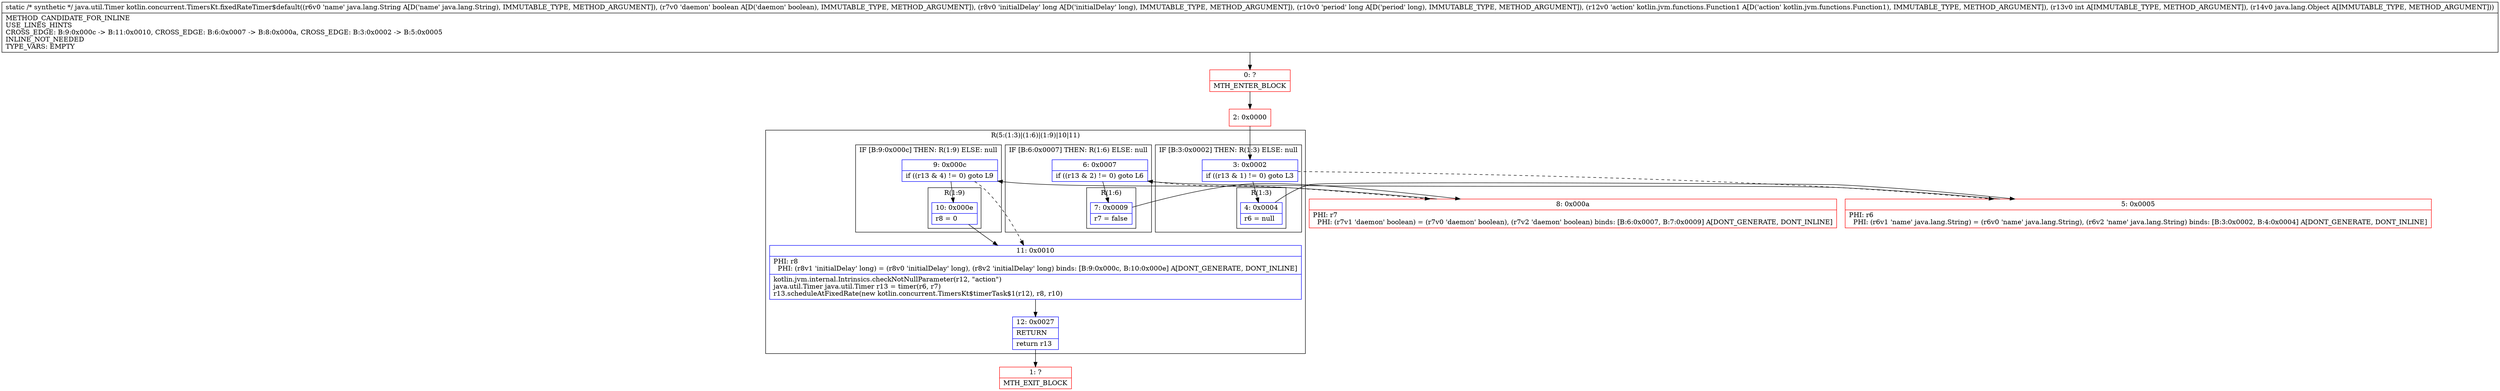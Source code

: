 digraph "CFG forkotlin.concurrent.TimersKt.fixedRateTimer$default(Ljava\/lang\/String;ZJJLkotlin\/jvm\/functions\/Function1;ILjava\/lang\/Object;)Ljava\/util\/Timer;" {
subgraph cluster_Region_1255803333 {
label = "R(5:(1:3)|(1:6)|(1:9)|10|11)";
node [shape=record,color=blue];
subgraph cluster_IfRegion_697584190 {
label = "IF [B:3:0x0002] THEN: R(1:3) ELSE: null";
node [shape=record,color=blue];
Node_3 [shape=record,label="{3\:\ 0x0002|if ((r13 & 1) != 0) goto L3\l}"];
subgraph cluster_Region_33404680 {
label = "R(1:3)";
node [shape=record,color=blue];
Node_4 [shape=record,label="{4\:\ 0x0004|r6 = null\l}"];
}
}
subgraph cluster_IfRegion_1486940267 {
label = "IF [B:6:0x0007] THEN: R(1:6) ELSE: null";
node [shape=record,color=blue];
Node_6 [shape=record,label="{6\:\ 0x0007|if ((r13 & 2) != 0) goto L6\l}"];
subgraph cluster_Region_1656520783 {
label = "R(1:6)";
node [shape=record,color=blue];
Node_7 [shape=record,label="{7\:\ 0x0009|r7 = false\l}"];
}
}
subgraph cluster_IfRegion_1777529756 {
label = "IF [B:9:0x000c] THEN: R(1:9) ELSE: null";
node [shape=record,color=blue];
Node_9 [shape=record,label="{9\:\ 0x000c|if ((r13 & 4) != 0) goto L9\l}"];
subgraph cluster_Region_89873501 {
label = "R(1:9)";
node [shape=record,color=blue];
Node_10 [shape=record,label="{10\:\ 0x000e|r8 = 0\l}"];
}
}
Node_11 [shape=record,label="{11\:\ 0x0010|PHI: r8 \l  PHI: (r8v1 'initialDelay' long) = (r8v0 'initialDelay' long), (r8v2 'initialDelay' long) binds: [B:9:0x000c, B:10:0x000e] A[DONT_GENERATE, DONT_INLINE]\l|kotlin.jvm.internal.Intrinsics.checkNotNullParameter(r12, \"action\")\ljava.util.Timer java.util.Timer r13 = timer(r6, r7)\lr13.scheduleAtFixedRate(new kotlin.concurrent.TimersKt$timerTask$1(r12), r8, r10)\l}"];
Node_12 [shape=record,label="{12\:\ 0x0027|RETURN\l|return r13\l}"];
}
Node_0 [shape=record,color=red,label="{0\:\ ?|MTH_ENTER_BLOCK\l}"];
Node_2 [shape=record,color=red,label="{2\:\ 0x0000}"];
Node_5 [shape=record,color=red,label="{5\:\ 0x0005|PHI: r6 \l  PHI: (r6v1 'name' java.lang.String) = (r6v0 'name' java.lang.String), (r6v2 'name' java.lang.String) binds: [B:3:0x0002, B:4:0x0004] A[DONT_GENERATE, DONT_INLINE]\l}"];
Node_8 [shape=record,color=red,label="{8\:\ 0x000a|PHI: r7 \l  PHI: (r7v1 'daemon' boolean) = (r7v0 'daemon' boolean), (r7v2 'daemon' boolean) binds: [B:6:0x0007, B:7:0x0009] A[DONT_GENERATE, DONT_INLINE]\l}"];
Node_1 [shape=record,color=red,label="{1\:\ ?|MTH_EXIT_BLOCK\l}"];
MethodNode[shape=record,label="{static \/* synthetic *\/ java.util.Timer kotlin.concurrent.TimersKt.fixedRateTimer$default((r6v0 'name' java.lang.String A[D('name' java.lang.String), IMMUTABLE_TYPE, METHOD_ARGUMENT]), (r7v0 'daemon' boolean A[D('daemon' boolean), IMMUTABLE_TYPE, METHOD_ARGUMENT]), (r8v0 'initialDelay' long A[D('initialDelay' long), IMMUTABLE_TYPE, METHOD_ARGUMENT]), (r10v0 'period' long A[D('period' long), IMMUTABLE_TYPE, METHOD_ARGUMENT]), (r12v0 'action' kotlin.jvm.functions.Function1 A[D('action' kotlin.jvm.functions.Function1), IMMUTABLE_TYPE, METHOD_ARGUMENT]), (r13v0 int A[IMMUTABLE_TYPE, METHOD_ARGUMENT]), (r14v0 java.lang.Object A[IMMUTABLE_TYPE, METHOD_ARGUMENT]))  | METHOD_CANDIDATE_FOR_INLINE\lUSE_LINES_HINTS\lCROSS_EDGE: B:9:0x000c \-\> B:11:0x0010, CROSS_EDGE: B:6:0x0007 \-\> B:8:0x000a, CROSS_EDGE: B:3:0x0002 \-\> B:5:0x0005\lINLINE_NOT_NEEDED\lTYPE_VARS: EMPTY\l}"];
MethodNode -> Node_0;Node_3 -> Node_4;
Node_3 -> Node_5[style=dashed];
Node_4 -> Node_5;
Node_6 -> Node_7;
Node_6 -> Node_8[style=dashed];
Node_7 -> Node_8;
Node_9 -> Node_10;
Node_9 -> Node_11[style=dashed];
Node_10 -> Node_11;
Node_11 -> Node_12;
Node_12 -> Node_1;
Node_0 -> Node_2;
Node_2 -> Node_3;
Node_5 -> Node_6;
Node_8 -> Node_9;
}

